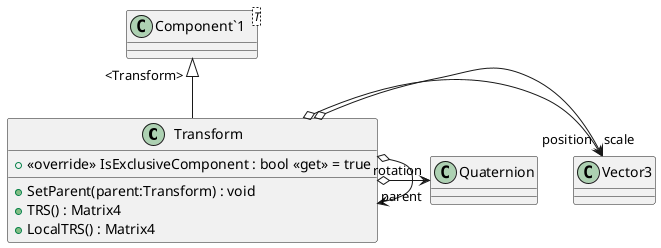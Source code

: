 @startuml
class Transform {
    + <<override>> IsExclusiveComponent : bool <<get>> = true
    + SetParent(parent:Transform) : void
    + TRS() : Matrix4
    + LocalTRS() : Matrix4
}
class "Component`1"<T> {
}
"Component`1" "<Transform>" <|-- Transform
Transform o-> "position" Vector3
Transform o-> "rotation" Quaternion
Transform o-> "scale" Vector3
Transform o-> "parent" Transform
@enduml
